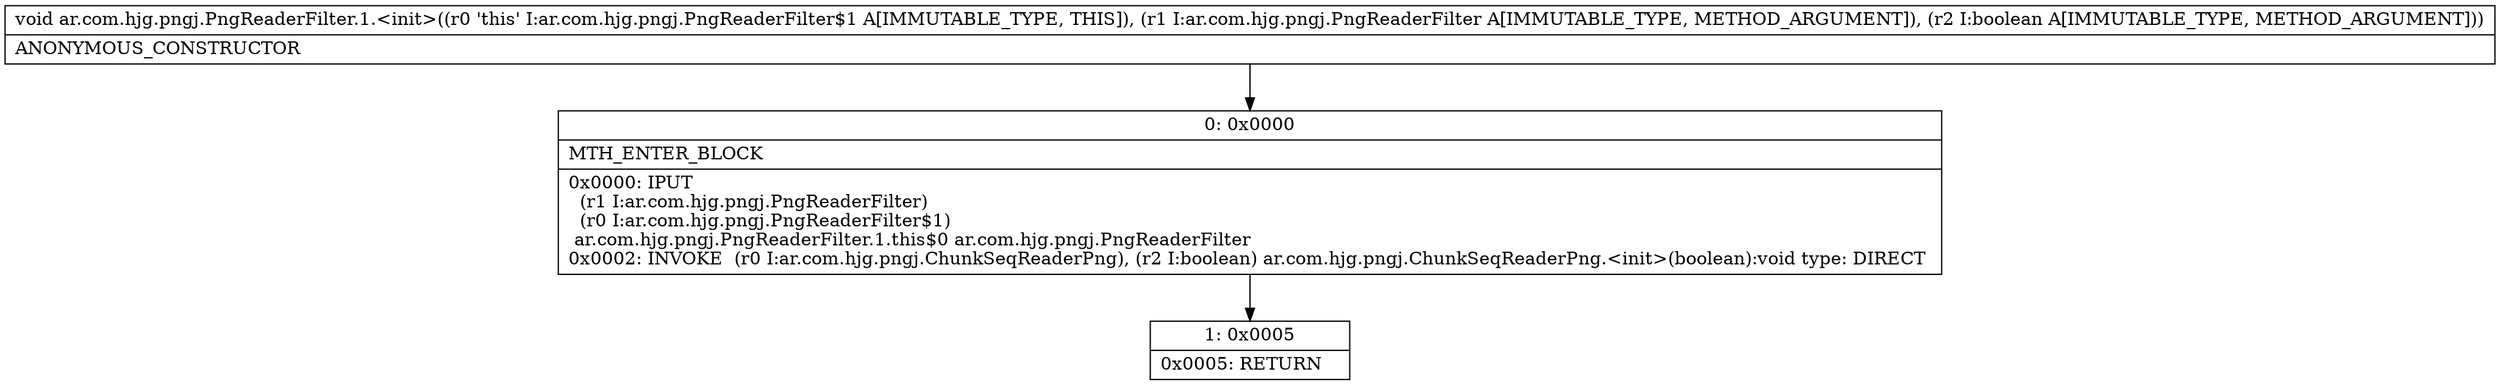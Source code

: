 digraph "CFG forar.com.hjg.pngj.PngReaderFilter.1.\<init\>(Lar\/com\/hjg\/pngj\/PngReaderFilter;Z)V" {
Node_0 [shape=record,label="{0\:\ 0x0000|MTH_ENTER_BLOCK\l|0x0000: IPUT  \l  (r1 I:ar.com.hjg.pngj.PngReaderFilter)\l  (r0 I:ar.com.hjg.pngj.PngReaderFilter$1)\l ar.com.hjg.pngj.PngReaderFilter.1.this$0 ar.com.hjg.pngj.PngReaderFilter \l0x0002: INVOKE  (r0 I:ar.com.hjg.pngj.ChunkSeqReaderPng), (r2 I:boolean) ar.com.hjg.pngj.ChunkSeqReaderPng.\<init\>(boolean):void type: DIRECT \l}"];
Node_1 [shape=record,label="{1\:\ 0x0005|0x0005: RETURN   \l}"];
MethodNode[shape=record,label="{void ar.com.hjg.pngj.PngReaderFilter.1.\<init\>((r0 'this' I:ar.com.hjg.pngj.PngReaderFilter$1 A[IMMUTABLE_TYPE, THIS]), (r1 I:ar.com.hjg.pngj.PngReaderFilter A[IMMUTABLE_TYPE, METHOD_ARGUMENT]), (r2 I:boolean A[IMMUTABLE_TYPE, METHOD_ARGUMENT]))  | ANONYMOUS_CONSTRUCTOR\l}"];
MethodNode -> Node_0;
Node_0 -> Node_1;
}

